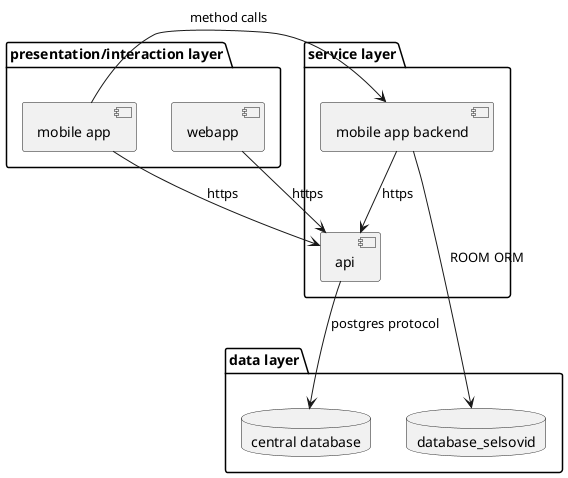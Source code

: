 @startuml layer diagram
package "presentation/interaction layer" as pil {
  [mobile app] as map
  [webapp] as wap
}

package "service layer" as sl {
  [api]
  [mobile app backend] as mab
}

package "data layer" as dl {
  database "central database" as cdb
  database "database_selsovid" as ldb
}

map -> mab : method calls

map -> api: https
wap --> api : https

api --> cdb : postgres protocol
mab --> api : https
mab --> ldb : ROOM ORM
@enduml
